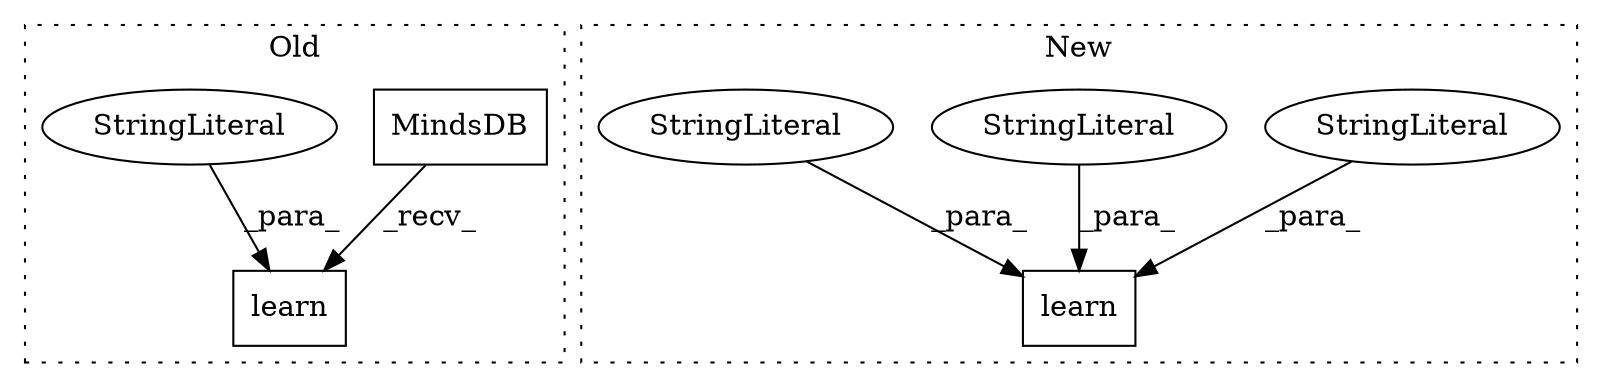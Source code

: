 digraph G {
subgraph cluster0 {
1 [label="MindsDB" a="32" s="177,190" l="8,1" shape="box"];
5 [label="learn" a="32" s="201,256" l="6,1" shape="box"];
7 [label="StringLiteral" a="45" s="244" l="12" shape="ellipse"];
label = "Old";
style="dotted";
}
subgraph cluster1 {
2 [label="learn" a="32" s="84,128" l="6,1" shape="box"];
3 [label="StringLiteral" a="45" s="113" l="15" shape="ellipse"];
4 [label="StringLiteral" a="45" s="102" l="10" shape="ellipse"];
6 [label="StringLiteral" a="45" s="90" l="11" shape="ellipse"];
label = "New";
style="dotted";
}
1 -> 5 [label="_recv_"];
3 -> 2 [label="_para_"];
4 -> 2 [label="_para_"];
6 -> 2 [label="_para_"];
7 -> 5 [label="_para_"];
}